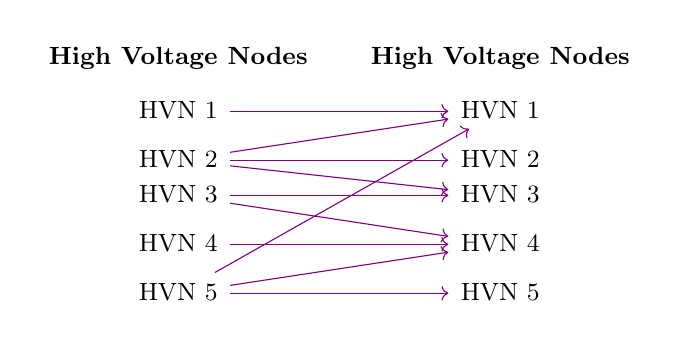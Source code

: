 \begin{tikzpicture}
\node at (0,0){
\begin{tikzcd}[font=\small, column sep=0.5cm, row sep=0.5cm]
  \textbf{High Voltage Nodes}&\textbf{High Voltage Nodes}\\[-10pt]
  \text{HVN 1}\arrow[r, violet]&\text{HVN 1}\\[-10pt]
  \text{HVN 2}\arrow[ur, violet] \arrow[r, violet] \arrow[dr, violet]&\text{HVN 2}\\[-15pt]
  \text{HVN 3}\arrow[r, violet] \arrow[dr, violet] &\text{HVN 3}\\[-10pt]
  \text{HVN 4}\arrow[r, violet] &\text{HVN 4}\\[-10pt]
  \text{HVN 5}\arrow[uuuur, violet] \arrow[ur, violet] \arrow[r, violet] &\text{HVN 5}\\[-10pt]
\end{tikzcd}};
\end{tikzpicture}
